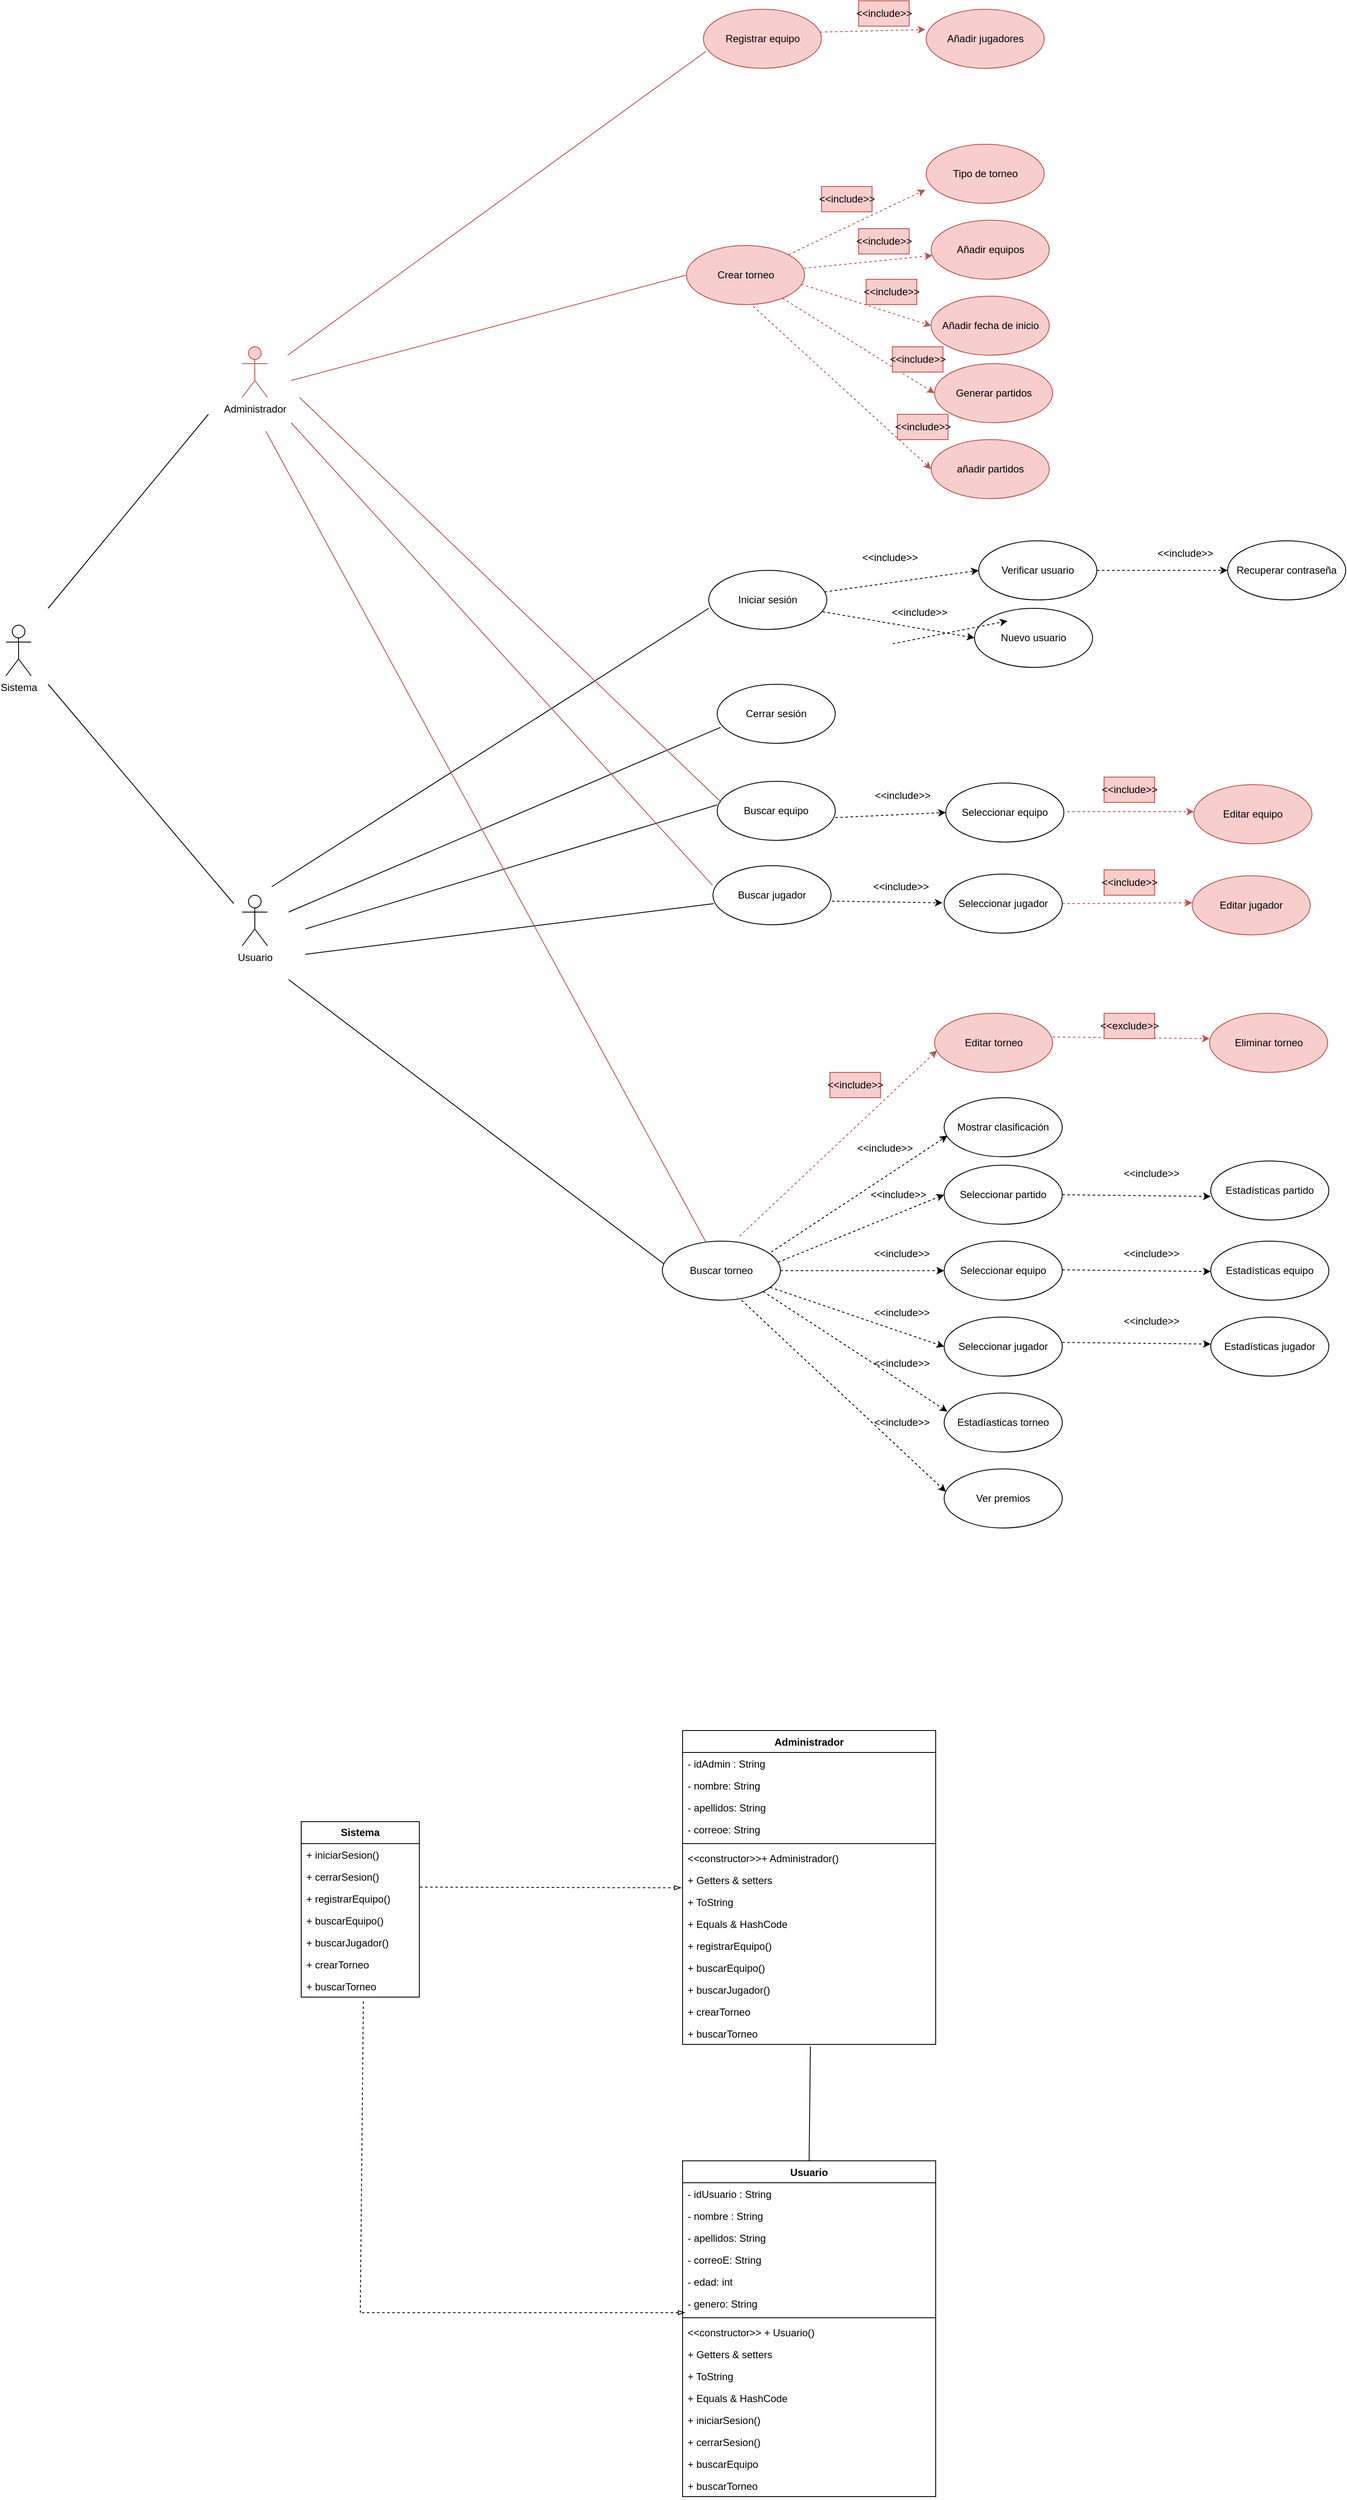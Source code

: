 <mxfile version="24.7.17">
  <diagram name="Page-1" id="c4acf3e9-155e-7222-9cf6-157b1a14988f">
    <mxGraphModel dx="5577" dy="2760" grid="1" gridSize="10" guides="1" tooltips="1" connect="1" arrows="1" fold="1" page="1" pageScale="1" pageWidth="850" pageHeight="1100" background="none" math="0" shadow="0">
      <root>
        <mxCell id="0" />
        <mxCell id="1" parent="0" />
        <mxCell id="39ZywAYGFi1s37GMVEoQ-1" value="Administrador" style="shape=umlActor;verticalLabelPosition=bottom;verticalAlign=top;html=1;fillColor=#f8cecc;strokeColor=#b85450;" vertex="1" parent="1">
          <mxGeometry x="-510" y="590" width="30" height="60" as="geometry" />
        </mxCell>
        <mxCell id="39ZywAYGFi1s37GMVEoQ-2" value="Usuario" style="shape=umlActor;verticalLabelPosition=bottom;verticalAlign=top;html=1;" vertex="1" parent="1">
          <mxGeometry x="-510" y="1240" width="30" height="60" as="geometry" />
        </mxCell>
        <mxCell id="39ZywAYGFi1s37GMVEoQ-23" value="Registrar equipo" style="ellipse;whiteSpace=wrap;html=1;fillColor=#f8cecc;strokeColor=#b85450;" vertex="1" parent="1">
          <mxGeometry x="36.63" y="190" width="140" height="70" as="geometry" />
        </mxCell>
        <mxCell id="39ZywAYGFi1s37GMVEoQ-24" value="Añadir jugadores" style="ellipse;whiteSpace=wrap;html=1;fillColor=#f8cecc;strokeColor=#b85450;" vertex="1" parent="1">
          <mxGeometry x="300.65" y="190" width="140" height="70" as="geometry" />
        </mxCell>
        <mxCell id="39ZywAYGFi1s37GMVEoQ-25" value="" style="endArrow=classic;dashed=1;html=1;rounded=0;endFill=1;exitX=0.986;exitY=0.386;exitDx=0;exitDy=0;exitPerimeter=0;entryX=-0.007;entryY=0.343;entryDx=0;entryDy=0;entryPerimeter=0;fillColor=#f8cecc;strokeColor=#b85450;" edge="1" parent="1" source="39ZywAYGFi1s37GMVEoQ-23" target="39ZywAYGFi1s37GMVEoQ-24">
          <mxGeometry width="50" height="50" relative="1" as="geometry">
            <mxPoint x="211.63" y="213.03" as="sourcePoint" />
            <mxPoint x="310.65" y="190" as="targetPoint" />
          </mxGeometry>
        </mxCell>
        <mxCell id="39ZywAYGFi1s37GMVEoQ-26" value="&amp;lt;&amp;lt;include&amp;gt;&amp;gt;" style="text;html=1;align=center;verticalAlign=middle;whiteSpace=wrap;rounded=0;fillColor=#f8cecc;strokeColor=#b85450;" vertex="1" parent="1">
          <mxGeometry x="220.65" y="180" width="60" height="30" as="geometry" />
        </mxCell>
        <mxCell id="39ZywAYGFi1s37GMVEoQ-29" value="Editar equipo" style="ellipse;whiteSpace=wrap;html=1;fillColor=#f8cecc;strokeColor=#b85450;" vertex="1" parent="1">
          <mxGeometry x="618" y="1109" width="140" height="70" as="geometry" />
        </mxCell>
        <mxCell id="39ZywAYGFi1s37GMVEoQ-32" value="" style="endArrow=classic;dashed=1;html=1;rounded=0;endFill=1;entryX=-0.007;entryY=0.343;entryDx=0;entryDy=0;entryPerimeter=0;fillColor=#f8cecc;strokeColor=#b85450;" edge="1" parent="1">
          <mxGeometry width="50" height="50" relative="1" as="geometry">
            <mxPoint x="468" y="1141" as="sourcePoint" />
            <mxPoint x="618" y="1141" as="targetPoint" />
          </mxGeometry>
        </mxCell>
        <mxCell id="39ZywAYGFi1s37GMVEoQ-33" value="&amp;lt;&amp;lt;include&amp;gt;&amp;gt;" style="text;html=1;align=center;verticalAlign=middle;whiteSpace=wrap;rounded=0;fillColor=#f8cecc;strokeColor=#b85450;" vertex="1" parent="1">
          <mxGeometry x="511.57" y="1100" width="60" height="30" as="geometry" />
        </mxCell>
        <mxCell id="39ZywAYGFi1s37GMVEoQ-34" value="" style="endArrow=none;html=1;rounded=0;entryX=0.021;entryY=0.714;entryDx=0;entryDy=0;entryPerimeter=0;fillColor=#f8cecc;strokeColor=#b85450;" edge="1" parent="1" target="39ZywAYGFi1s37GMVEoQ-23">
          <mxGeometry width="50" height="50" relative="1" as="geometry">
            <mxPoint x="-456.02" y="600" as="sourcePoint" />
            <mxPoint x="113.98" y="227.02" as="targetPoint" />
          </mxGeometry>
        </mxCell>
        <mxCell id="39ZywAYGFi1s37GMVEoQ-39" value="Editar jugador" style="ellipse;whiteSpace=wrap;html=1;fillColor=#f8cecc;strokeColor=#b85450;" vertex="1" parent="1">
          <mxGeometry x="616" y="1217" width="140" height="70" as="geometry" />
        </mxCell>
        <mxCell id="39ZywAYGFi1s37GMVEoQ-42" value="" style="endArrow=classic;dashed=1;html=1;rounded=0;endFill=1;exitX=1;exitY=0.5;exitDx=0;exitDy=0;entryX=-0.007;entryY=0.343;entryDx=0;entryDy=0;entryPerimeter=0;fillColor=#f8cecc;strokeColor=#b85450;" edge="1" parent="1" source="39ZywAYGFi1s37GMVEoQ-134">
          <mxGeometry width="50" height="50" relative="1" as="geometry">
            <mxPoint x="528" y="1248" as="sourcePoint" />
            <mxPoint x="616" y="1249" as="targetPoint" />
          </mxGeometry>
        </mxCell>
        <mxCell id="39ZywAYGFi1s37GMVEoQ-43" value="&amp;lt;&amp;lt;include&amp;gt;&amp;gt;" style="text;html=1;align=center;verticalAlign=middle;whiteSpace=wrap;rounded=0;fillColor=#f8cecc;strokeColor=#b85450;" vertex="1" parent="1">
          <mxGeometry x="511.57" y="1210" width="60" height="30" as="geometry" />
        </mxCell>
        <mxCell id="39ZywAYGFi1s37GMVEoQ-45" value="Crear torneo" style="ellipse;whiteSpace=wrap;html=1;fillColor=#f8cecc;strokeColor=#b85450;" vertex="1" parent="1">
          <mxGeometry x="16.63" y="470" width="140" height="70" as="geometry" />
        </mxCell>
        <mxCell id="39ZywAYGFi1s37GMVEoQ-46" value="Tipo de torneo" style="ellipse;whiteSpace=wrap;html=1;fillColor=#f8cecc;strokeColor=#b85450;" vertex="1" parent="1">
          <mxGeometry x="300.65" y="350" width="140" height="70" as="geometry" />
        </mxCell>
        <mxCell id="39ZywAYGFi1s37GMVEoQ-47" value="Añadir equipos" style="ellipse;whiteSpace=wrap;html=1;fillColor=#f8cecc;strokeColor=#b85450;" vertex="1" parent="1">
          <mxGeometry x="306.63" y="440" width="140" height="70" as="geometry" />
        </mxCell>
        <mxCell id="39ZywAYGFi1s37GMVEoQ-48" value="Añadir fecha de inicio" style="ellipse;whiteSpace=wrap;html=1;fillColor=#f8cecc;strokeColor=#b85450;" vertex="1" parent="1">
          <mxGeometry x="306.63" y="530" width="140" height="70" as="geometry" />
        </mxCell>
        <mxCell id="39ZywAYGFi1s37GMVEoQ-49" value="Generar partidos" style="ellipse;whiteSpace=wrap;html=1;fillColor=#f8cecc;strokeColor=#b85450;" vertex="1" parent="1">
          <mxGeometry x="310.61" y="610" width="140" height="70" as="geometry" />
        </mxCell>
        <mxCell id="39ZywAYGFi1s37GMVEoQ-50" value="añadir partidos" style="ellipse;whiteSpace=wrap;html=1;fillColor=#f8cecc;strokeColor=#b85450;" vertex="1" parent="1">
          <mxGeometry x="306.63" y="700" width="140" height="70" as="geometry" />
        </mxCell>
        <mxCell id="39ZywAYGFi1s37GMVEoQ-51" value="" style="endArrow=classic;dashed=1;html=1;rounded=0;endFill=1;entryX=-0.007;entryY=0.343;entryDx=0;entryDy=0;entryPerimeter=0;fillColor=#f8cecc;strokeColor=#b85450;" edge="1" parent="1" source="39ZywAYGFi1s37GMVEoQ-45">
          <mxGeometry width="50" height="50" relative="1" as="geometry">
            <mxPoint x="211.65" y="403" as="sourcePoint" />
            <mxPoint x="299.65" y="404" as="targetPoint" />
          </mxGeometry>
        </mxCell>
        <mxCell id="39ZywAYGFi1s37GMVEoQ-52" value="&amp;lt;&amp;lt;include&amp;gt;&amp;gt;" style="text;html=1;align=center;verticalAlign=middle;whiteSpace=wrap;rounded=0;fillColor=#f8cecc;strokeColor=#b85450;" vertex="1" parent="1">
          <mxGeometry x="176.63" y="400" width="60" height="30" as="geometry" />
        </mxCell>
        <mxCell id="39ZywAYGFi1s37GMVEoQ-53" value="" style="endArrow=classic;dashed=1;html=1;rounded=0;endFill=1;exitX=0.993;exitY=0.386;exitDx=0;exitDy=0;exitPerimeter=0;fillColor=#f8cecc;strokeColor=#b85450;" edge="1" parent="1" source="39ZywAYGFi1s37GMVEoQ-45" target="39ZywAYGFi1s37GMVEoQ-47">
          <mxGeometry width="50" height="50" relative="1" as="geometry">
            <mxPoint x="211.63" y="503" as="sourcePoint" />
            <mxPoint x="299.63" y="504" as="targetPoint" />
          </mxGeometry>
        </mxCell>
        <mxCell id="39ZywAYGFi1s37GMVEoQ-54" value="&amp;lt;&amp;lt;include&amp;gt;&amp;gt;" style="text;html=1;align=center;verticalAlign=middle;whiteSpace=wrap;rounded=0;fillColor=#f8cecc;strokeColor=#b85450;" vertex="1" parent="1">
          <mxGeometry x="220.63" y="450" width="60" height="30" as="geometry" />
        </mxCell>
        <mxCell id="39ZywAYGFi1s37GMVEoQ-55" value="" style="endArrow=classic;dashed=1;html=1;rounded=0;endFill=1;exitX=0.971;exitY=0.657;exitDx=0;exitDy=0;exitPerimeter=0;entryX=0;entryY=0.5;entryDx=0;entryDy=0;fillColor=#f8cecc;strokeColor=#b85450;" edge="1" parent="1" source="39ZywAYGFi1s37GMVEoQ-45" target="39ZywAYGFi1s37GMVEoQ-48">
          <mxGeometry width="50" height="50" relative="1" as="geometry">
            <mxPoint x="211.63" y="583" as="sourcePoint" />
            <mxPoint x="299.63" y="584" as="targetPoint" />
          </mxGeometry>
        </mxCell>
        <mxCell id="39ZywAYGFi1s37GMVEoQ-56" value="&amp;lt;&amp;lt;include&amp;gt;&amp;gt;" style="text;html=1;align=center;verticalAlign=middle;whiteSpace=wrap;rounded=0;fillColor=#f8cecc;strokeColor=#b85450;" vertex="1" parent="1">
          <mxGeometry x="229.63" y="510" width="60" height="30" as="geometry" />
        </mxCell>
        <mxCell id="39ZywAYGFi1s37GMVEoQ-57" value="" style="endArrow=classic;dashed=1;html=1;rounded=0;endFill=1;entryX=0;entryY=0.5;entryDx=0;entryDy=0;fillColor=#f8cecc;strokeColor=#b85450;" edge="1" parent="1" source="39ZywAYGFi1s37GMVEoQ-45" target="39ZywAYGFi1s37GMVEoQ-49">
          <mxGeometry width="50" height="50" relative="1" as="geometry">
            <mxPoint x="211.63" y="673" as="sourcePoint" />
            <mxPoint x="299.63" y="674" as="targetPoint" />
          </mxGeometry>
        </mxCell>
        <mxCell id="39ZywAYGFi1s37GMVEoQ-58" value="&amp;lt;&amp;lt;include&amp;gt;&amp;gt;" style="text;html=1;align=center;verticalAlign=middle;whiteSpace=wrap;rounded=0;fillColor=#f8cecc;strokeColor=#b85450;" vertex="1" parent="1">
          <mxGeometry x="260.65" y="590" width="60" height="30" as="geometry" />
        </mxCell>
        <mxCell id="39ZywAYGFi1s37GMVEoQ-59" value="" style="endArrow=classic;dashed=1;html=1;rounded=0;endFill=1;exitX=0.564;exitY=1.029;exitDx=0;exitDy=0;exitPerimeter=0;entryX=0;entryY=0.5;entryDx=0;entryDy=0;fillColor=#f8cecc;strokeColor=#b85450;" edge="1" parent="1" source="39ZywAYGFi1s37GMVEoQ-45" target="39ZywAYGFi1s37GMVEoQ-50">
          <mxGeometry width="50" height="50" relative="1" as="geometry">
            <mxPoint x="207.63" y="763" as="sourcePoint" />
            <mxPoint x="295.63" y="764" as="targetPoint" />
          </mxGeometry>
        </mxCell>
        <mxCell id="39ZywAYGFi1s37GMVEoQ-60" value="&amp;lt;&amp;lt;include&amp;gt;&amp;gt;" style="text;html=1;align=center;verticalAlign=middle;whiteSpace=wrap;rounded=0;fillColor=#f8cecc;strokeColor=#b85450;" vertex="1" parent="1">
          <mxGeometry x="266.63" y="670" width="60" height="30" as="geometry" />
        </mxCell>
        <mxCell id="39ZywAYGFi1s37GMVEoQ-62" value="" style="endArrow=none;html=1;rounded=0;entryX=0;entryY=0.5;entryDx=0;entryDy=0;fillColor=#f8cecc;strokeColor=#b85450;" edge="1" parent="1" target="39ZywAYGFi1s37GMVEoQ-45">
          <mxGeometry width="50" height="50" relative="1" as="geometry">
            <mxPoint x="-452" y="630" as="sourcePoint" />
            <mxPoint x="221.63" y="257" as="targetPoint" />
          </mxGeometry>
        </mxCell>
        <mxCell id="39ZywAYGFi1s37GMVEoQ-64" value="Editar torneo" style="ellipse;whiteSpace=wrap;html=1;fillColor=#f8cecc;strokeColor=#b85450;" vertex="1" parent="1">
          <mxGeometry x="310.61" y="1380" width="140" height="70" as="geometry" />
        </mxCell>
        <mxCell id="39ZywAYGFi1s37GMVEoQ-69" value="" style="endArrow=classic;dashed=1;html=1;rounded=0;endFill=1;entryX=0.021;entryY=0.629;entryDx=0;entryDy=0;entryPerimeter=0;fillColor=#f8cecc;strokeColor=#b85450;" edge="1" parent="1" target="39ZywAYGFi1s37GMVEoQ-64">
          <mxGeometry width="50" height="50" relative="1" as="geometry">
            <mxPoint x="79.403" y="1644.084" as="sourcePoint" />
            <mxPoint x="270.59" y="1394" as="targetPoint" />
          </mxGeometry>
        </mxCell>
        <mxCell id="39ZywAYGFi1s37GMVEoQ-70" value="&amp;lt;&amp;lt;include&amp;gt;&amp;gt;" style="text;html=1;align=center;verticalAlign=middle;whiteSpace=wrap;rounded=0;fillColor=#f8cecc;strokeColor=#b85450;" vertex="1" parent="1">
          <mxGeometry x="186.59" y="1450" width="60" height="30" as="geometry" />
        </mxCell>
        <mxCell id="39ZywAYGFi1s37GMVEoQ-87" value="Eliminar torneo" style="ellipse;whiteSpace=wrap;html=1;fillColor=#f8cecc;strokeColor=#b85450;" vertex="1" parent="1">
          <mxGeometry x="636.59" y="1380" width="140" height="70" as="geometry" />
        </mxCell>
        <mxCell id="39ZywAYGFi1s37GMVEoQ-88" value="" style="endArrow=classic;dashed=1;html=1;rounded=0;endFill=1;entryX=0.021;entryY=0.629;entryDx=0;entryDy=0;entryPerimeter=0;exitX=1;exitY=0.4;exitDx=0;exitDy=0;exitPerimeter=0;fillColor=#f8cecc;strokeColor=#b85450;" edge="1" parent="1" source="39ZywAYGFi1s37GMVEoQ-64">
          <mxGeometry width="50" height="50" relative="1" as="geometry">
            <mxPoint x="402.63" y="1629.97" as="sourcePoint" />
            <mxPoint x="636.63" y="1409.97" as="targetPoint" />
          </mxGeometry>
        </mxCell>
        <mxCell id="39ZywAYGFi1s37GMVEoQ-89" value="&amp;lt;&amp;lt;exclude&amp;gt;&amp;gt;" style="text;html=1;align=center;verticalAlign=middle;whiteSpace=wrap;rounded=0;fillColor=#f8cecc;strokeColor=#b85450;" vertex="1" parent="1">
          <mxGeometry x="511.57" y="1380" width="60" height="30" as="geometry" />
        </mxCell>
        <mxCell id="39ZywAYGFi1s37GMVEoQ-107" value="Iniciar sesión" style="ellipse;whiteSpace=wrap;html=1;" vertex="1" parent="1">
          <mxGeometry x="43" y="855" width="140" height="70" as="geometry" />
        </mxCell>
        <mxCell id="39ZywAYGFi1s37GMVEoQ-108" value="Cerrar sesión" style="ellipse;whiteSpace=wrap;html=1;" vertex="1" parent="1">
          <mxGeometry x="53" y="990" width="140" height="70" as="geometry" />
        </mxCell>
        <mxCell id="39ZywAYGFi1s37GMVEoQ-109" value="Verificar usuario" style="ellipse;whiteSpace=wrap;html=1;" vertex="1" parent="1">
          <mxGeometry x="363" y="820" width="140" height="70" as="geometry" />
        </mxCell>
        <mxCell id="39ZywAYGFi1s37GMVEoQ-110" value="Recuperar contraseña" style="ellipse;whiteSpace=wrap;html=1;" vertex="1" parent="1">
          <mxGeometry x="658" y="820" width="140" height="70" as="geometry" />
        </mxCell>
        <mxCell id="39ZywAYGFi1s37GMVEoQ-111" value="Nuevo usuario" style="ellipse;whiteSpace=wrap;html=1;" vertex="1" parent="1">
          <mxGeometry x="358" y="900" width="140" height="70" as="geometry" />
        </mxCell>
        <mxCell id="39ZywAYGFi1s37GMVEoQ-112" value="" style="endArrow=none;html=1;rounded=0;entryX=0;entryY=0.643;entryDx=0;entryDy=0;entryPerimeter=0;" edge="1" target="39ZywAYGFi1s37GMVEoQ-107" parent="1">
          <mxGeometry width="50" height="50" relative="1" as="geometry">
            <mxPoint x="-475" y="1230" as="sourcePoint" />
            <mxPoint x="230.94" y="895" as="targetPoint" />
          </mxGeometry>
        </mxCell>
        <mxCell id="39ZywAYGFi1s37GMVEoQ-113" value="" style="endArrow=none;html=1;rounded=0;entryX=0.029;entryY=0.729;entryDx=0;entryDy=0;entryPerimeter=0;" edge="1" target="39ZywAYGFi1s37GMVEoQ-108" parent="1">
          <mxGeometry width="50" height="50" relative="1" as="geometry">
            <mxPoint x="-455" y="1260" as="sourcePoint" />
            <mxPoint x="228" y="1012.02" as="targetPoint" />
          </mxGeometry>
        </mxCell>
        <mxCell id="39ZywAYGFi1s37GMVEoQ-114" value="" style="endArrow=classic;dashed=1;html=1;rounded=0;entryX=0;entryY=0.5;entryDx=0;entryDy=0;endFill=1;" edge="1" source="39ZywAYGFi1s37GMVEoQ-107" target="39ZywAYGFi1s37GMVEoQ-109" parent="1">
          <mxGeometry width="50" height="50" relative="1" as="geometry">
            <mxPoint x="203" y="945" as="sourcePoint" />
            <mxPoint x="253" y="895" as="targetPoint" />
          </mxGeometry>
        </mxCell>
        <mxCell id="39ZywAYGFi1s37GMVEoQ-115" value="" style="endArrow=classic;dashed=1;html=1;rounded=0;entryX=0;entryY=0.5;entryDx=0;entryDy=0;endFill=1;exitX=0.964;exitY=0.7;exitDx=0;exitDy=0;exitPerimeter=0;" edge="1" source="39ZywAYGFi1s37GMVEoQ-107" target="39ZywAYGFi1s37GMVEoQ-111" parent="1">
          <mxGeometry width="50" height="50" relative="1" as="geometry">
            <mxPoint x="167" y="946" as="sourcePoint" />
            <mxPoint x="268" y="915" as="targetPoint" />
          </mxGeometry>
        </mxCell>
        <mxCell id="39ZywAYGFi1s37GMVEoQ-116" value="" style="endArrow=classic;dashed=1;html=1;rounded=0;entryX=0;entryY=0.5;entryDx=0;entryDy=0;endFill=1;exitX=1;exitY=0.5;exitDx=0;exitDy=0;" edge="1" source="39ZywAYGFi1s37GMVEoQ-109" target="39ZywAYGFi1s37GMVEoQ-110" parent="1">
          <mxGeometry width="50" height="50" relative="1" as="geometry">
            <mxPoint x="502" y="860.27" as="sourcePoint" />
            <mxPoint x="603" y="829.27" as="targetPoint" />
          </mxGeometry>
        </mxCell>
        <mxCell id="39ZywAYGFi1s37GMVEoQ-117" value="&amp;lt;&amp;lt;include&amp;gt;&amp;gt;" style="text;html=1;align=center;verticalAlign=middle;whiteSpace=wrap;rounded=0;" vertex="1" parent="1">
          <mxGeometry x="228" y="825" width="60" height="30" as="geometry" />
        </mxCell>
        <mxCell id="39ZywAYGFi1s37GMVEoQ-118" value="&amp;lt;&amp;lt;include&amp;gt;&amp;gt;" style="text;html=1;align=center;verticalAlign=middle;whiteSpace=wrap;rounded=0;" vertex="1" parent="1">
          <mxGeometry x="263" y="890" width="60" height="30" as="geometry" />
        </mxCell>
        <mxCell id="39ZywAYGFi1s37GMVEoQ-119" value="&amp;lt;&amp;lt;include&amp;gt;&amp;gt;" style="text;html=1;align=center;verticalAlign=middle;whiteSpace=wrap;rounded=0;" vertex="1" parent="1">
          <mxGeometry x="578" y="820" width="60" height="30" as="geometry" />
        </mxCell>
        <mxCell id="39ZywAYGFi1s37GMVEoQ-122" value="" style="endArrow=classic;dashed=1;html=1;rounded=0;endFill=1;exitX=0.986;exitY=0.386;exitDx=0;exitDy=0;exitPerimeter=0;entryX=-0.007;entryY=0.343;entryDx=0;entryDy=0;entryPerimeter=0;" edge="1" target="39ZywAYGFi1s37GMVEoQ-121" parent="1">
          <mxGeometry width="50" height="50" relative="1" as="geometry">
            <mxPoint x="261.04" y="942.02" as="sourcePoint" />
            <mxPoint x="397.02" y="915" as="targetPoint" />
          </mxGeometry>
        </mxCell>
        <mxCell id="39ZywAYGFi1s37GMVEoQ-124" value="Buscar equipo" style="ellipse;whiteSpace=wrap;html=1;" vertex="1" parent="1">
          <mxGeometry x="53" y="1105" width="140" height="70" as="geometry" />
        </mxCell>
        <mxCell id="39ZywAYGFi1s37GMVEoQ-125" value="Seleccionar equipo" style="ellipse;whiteSpace=wrap;html=1;" vertex="1" parent="1">
          <mxGeometry x="323.98" y="1107" width="140" height="70" as="geometry" />
        </mxCell>
        <mxCell id="39ZywAYGFi1s37GMVEoQ-127" value="" style="endArrow=classic;dashed=1;html=1;rounded=0;endFill=1;exitX=1.007;exitY=0.329;exitDx=0;exitDy=0;exitPerimeter=0;entryX=0;entryY=0.5;entryDx=0;entryDy=0;" edge="1" target="39ZywAYGFi1s37GMVEoQ-125" parent="1">
          <mxGeometry width="50" height="50" relative="1" as="geometry">
            <mxPoint x="193.02" y="1148" as="sourcePoint" />
            <mxPoint x="281.02" y="1149" as="targetPoint" />
          </mxGeometry>
        </mxCell>
        <mxCell id="39ZywAYGFi1s37GMVEoQ-128" value="&amp;lt;&amp;lt;include&amp;gt;&amp;gt;" style="text;html=1;align=center;verticalAlign=middle;whiteSpace=wrap;rounded=0;" vertex="1" parent="1">
          <mxGeometry x="243" y="1107" width="60" height="30" as="geometry" />
        </mxCell>
        <mxCell id="39ZywAYGFi1s37GMVEoQ-132" value="" style="endArrow=none;html=1;rounded=0;entryX=0;entryY=0.4;entryDx=0;entryDy=0;entryPerimeter=0;" edge="1" target="39ZywAYGFi1s37GMVEoQ-124" parent="1">
          <mxGeometry width="50" height="50" relative="1" as="geometry">
            <mxPoint x="-435" y="1280" as="sourcePoint" />
            <mxPoint x="218" y="1192.02" as="targetPoint" />
          </mxGeometry>
        </mxCell>
        <mxCell id="39ZywAYGFi1s37GMVEoQ-133" value="Buscar jugador" style="ellipse;whiteSpace=wrap;html=1;" vertex="1" parent="1">
          <mxGeometry x="48" y="1205" width="140" height="70" as="geometry" />
        </mxCell>
        <mxCell id="39ZywAYGFi1s37GMVEoQ-134" value="Seleccionar jugador" style="ellipse;whiteSpace=wrap;html=1;" vertex="1" parent="1">
          <mxGeometry x="321.98" y="1215" width="140" height="70" as="geometry" />
        </mxCell>
        <mxCell id="39ZywAYGFi1s37GMVEoQ-136" value="" style="endArrow=classic;dashed=1;html=1;rounded=0;endFill=1;exitX=1.007;exitY=0.6;exitDx=0;exitDy=0;exitPerimeter=0;entryX=-0.007;entryY=0.343;entryDx=0;entryDy=0;entryPerimeter=0;" edge="1" source="39ZywAYGFi1s37GMVEoQ-133" parent="1">
          <mxGeometry width="50" height="50" relative="1" as="geometry">
            <mxPoint x="232" y="1248" as="sourcePoint" />
            <mxPoint x="320" y="1249" as="targetPoint" />
          </mxGeometry>
        </mxCell>
        <mxCell id="39ZywAYGFi1s37GMVEoQ-137" value="&amp;lt;&amp;lt;include&amp;gt;&amp;gt;" style="text;html=1;align=center;verticalAlign=middle;whiteSpace=wrap;rounded=0;" vertex="1" parent="1">
          <mxGeometry x="241" y="1215" width="60" height="30" as="geometry" />
        </mxCell>
        <mxCell id="39ZywAYGFi1s37GMVEoQ-140" value="" style="endArrow=none;html=1;rounded=0;entryX=0.007;entryY=0.643;entryDx=0;entryDy=0;entryPerimeter=0;" edge="1" target="39ZywAYGFi1s37GMVEoQ-133" parent="1">
          <mxGeometry width="50" height="50" relative="1" as="geometry">
            <mxPoint x="-435" y="1310" as="sourcePoint" />
            <mxPoint x="243" y="1184" as="targetPoint" />
          </mxGeometry>
        </mxCell>
        <mxCell id="39ZywAYGFi1s37GMVEoQ-158" value="Buscar torneo" style="ellipse;whiteSpace=wrap;html=1;" vertex="1" parent="1">
          <mxGeometry x="-12" y="1650" width="140" height="70" as="geometry" />
        </mxCell>
        <mxCell id="39ZywAYGFi1s37GMVEoQ-160" value="Mostrar clasificación" style="ellipse;whiteSpace=wrap;html=1;" vertex="1" parent="1">
          <mxGeometry x="322.02" y="1480" width="140" height="70" as="geometry" />
        </mxCell>
        <mxCell id="39ZywAYGFi1s37GMVEoQ-161" value="Seleccionar partido" style="ellipse;whiteSpace=wrap;html=1;" vertex="1" parent="1">
          <mxGeometry x="322.02" y="1560" width="140" height="70" as="geometry" />
        </mxCell>
        <mxCell id="39ZywAYGFi1s37GMVEoQ-162" value="Seleccionar equipo" style="ellipse;whiteSpace=wrap;html=1;" vertex="1" parent="1">
          <mxGeometry x="322.02" y="1650" width="140" height="70" as="geometry" />
        </mxCell>
        <mxCell id="39ZywAYGFi1s37GMVEoQ-163" value="Seleccionar jugador" style="ellipse;whiteSpace=wrap;html=1;" vertex="1" parent="1">
          <mxGeometry x="322.02" y="1740" width="140" height="70" as="geometry" />
        </mxCell>
        <mxCell id="39ZywAYGFi1s37GMVEoQ-166" value="" style="endArrow=classic;dashed=1;html=1;rounded=0;endFill=1;exitX=0.921;exitY=0.186;exitDx=0;exitDy=0;exitPerimeter=0;entryX=0.028;entryY=0.643;entryDx=0;entryDy=0;entryPerimeter=0;" edge="1" source="39ZywAYGFi1s37GMVEoQ-158" target="39ZywAYGFi1s37GMVEoQ-160" parent="1">
          <mxGeometry width="50" height="50" relative="1" as="geometry">
            <mxPoint x="193.98" y="1503" as="sourcePoint" />
            <mxPoint x="281.98" y="1504" as="targetPoint" />
          </mxGeometry>
        </mxCell>
        <mxCell id="39ZywAYGFi1s37GMVEoQ-167" value="&amp;lt;&amp;lt;include&amp;gt;&amp;gt;" style="text;html=1;align=center;verticalAlign=middle;whiteSpace=wrap;rounded=0;" vertex="1" parent="1">
          <mxGeometry x="222" y="1525" width="60" height="30" as="geometry" />
        </mxCell>
        <mxCell id="39ZywAYGFi1s37GMVEoQ-168" value="" style="endArrow=classic;dashed=1;html=1;rounded=0;endFill=1;exitX=0.979;exitY=0.357;exitDx=0;exitDy=0;exitPerimeter=0;entryX=0;entryY=0.5;entryDx=0;entryDy=0;" edge="1" source="39ZywAYGFi1s37GMVEoQ-158" target="39ZywAYGFi1s37GMVEoQ-161" parent="1">
          <mxGeometry width="50" height="50" relative="1" as="geometry">
            <mxPoint x="193.98" y="1583" as="sourcePoint" />
            <mxPoint x="281.98" y="1584" as="targetPoint" />
          </mxGeometry>
        </mxCell>
        <mxCell id="39ZywAYGFi1s37GMVEoQ-169" value="&amp;lt;&amp;lt;include&amp;gt;&amp;gt;" style="text;html=1;align=center;verticalAlign=middle;whiteSpace=wrap;rounded=0;" vertex="1" parent="1">
          <mxGeometry x="238" y="1580" width="60" height="30" as="geometry" />
        </mxCell>
        <mxCell id="39ZywAYGFi1s37GMVEoQ-170" value="" style="endArrow=classic;dashed=1;html=1;rounded=0;endFill=1;entryX=0;entryY=0.5;entryDx=0;entryDy=0;" edge="1" source="39ZywAYGFi1s37GMVEoQ-158" target="39ZywAYGFi1s37GMVEoQ-162" parent="1">
          <mxGeometry width="50" height="50" relative="1" as="geometry">
            <mxPoint x="193.98" y="1673" as="sourcePoint" />
            <mxPoint x="281.98" y="1674" as="targetPoint" />
          </mxGeometry>
        </mxCell>
        <mxCell id="39ZywAYGFi1s37GMVEoQ-171" value="&amp;lt;&amp;lt;include&amp;gt;&amp;gt;" style="text;html=1;align=center;verticalAlign=middle;whiteSpace=wrap;rounded=0;" vertex="1" parent="1">
          <mxGeometry x="242.02" y="1650" width="60" height="30" as="geometry" />
        </mxCell>
        <mxCell id="39ZywAYGFi1s37GMVEoQ-172" value="" style="endArrow=classic;dashed=1;html=1;rounded=0;endFill=1;entryX=0;entryY=0.5;entryDx=0;entryDy=0;" edge="1" source="39ZywAYGFi1s37GMVEoQ-158" target="39ZywAYGFi1s37GMVEoQ-163" parent="1">
          <mxGeometry width="50" height="50" relative="1" as="geometry">
            <mxPoint x="189.98" y="1763" as="sourcePoint" />
            <mxPoint x="277.98" y="1764" as="targetPoint" />
          </mxGeometry>
        </mxCell>
        <mxCell id="39ZywAYGFi1s37GMVEoQ-173" value="&amp;lt;&amp;lt;include&amp;gt;&amp;gt;" style="text;html=1;align=center;verticalAlign=middle;whiteSpace=wrap;rounded=0;" vertex="1" parent="1">
          <mxGeometry x="242.02" y="1720" width="60" height="30" as="geometry" />
        </mxCell>
        <mxCell id="39ZywAYGFi1s37GMVEoQ-174" value="" style="endArrow=none;html=1;rounded=0;entryX=0.014;entryY=0.386;entryDx=0;entryDy=0;entryPerimeter=0;" edge="1" target="39ZywAYGFi1s37GMVEoQ-158" parent="1">
          <mxGeometry width="50" height="50" relative="1" as="geometry">
            <mxPoint x="-455" y="1340" as="sourcePoint" />
            <mxPoint x="68.06" y="1710" as="targetPoint" />
          </mxGeometry>
        </mxCell>
        <mxCell id="39ZywAYGFi1s37GMVEoQ-175" value="Estadíasticas torneo" style="ellipse;whiteSpace=wrap;html=1;" vertex="1" parent="1">
          <mxGeometry x="322.02" y="1830" width="140" height="70" as="geometry" />
        </mxCell>
        <mxCell id="39ZywAYGFi1s37GMVEoQ-176" value="Ver premios" style="ellipse;whiteSpace=wrap;html=1;" vertex="1" parent="1">
          <mxGeometry x="322.02" y="1920" width="140" height="70" as="geometry" />
        </mxCell>
        <mxCell id="39ZywAYGFi1s37GMVEoQ-177" value="" style="endArrow=classic;dashed=1;html=1;rounded=0;endFill=1;entryX=0.028;entryY=0.314;entryDx=0;entryDy=0;entryPerimeter=0;exitX=1;exitY=1;exitDx=0;exitDy=0;" edge="1" source="39ZywAYGFi1s37GMVEoQ-158" target="39ZywAYGFi1s37GMVEoQ-175" parent="1">
          <mxGeometry width="50" height="50" relative="1" as="geometry">
            <mxPoint x="101.98" y="1740.28" as="sourcePoint" />
            <mxPoint x="307.98" y="1810.28" as="targetPoint" />
          </mxGeometry>
        </mxCell>
        <mxCell id="39ZywAYGFi1s37GMVEoQ-178" value="" style="endArrow=classic;dashed=1;html=1;rounded=0;endFill=1;entryX=0.014;entryY=0.386;entryDx=0;entryDy=0;exitX=0.671;exitY=1;exitDx=0;exitDy=0;exitPerimeter=0;entryPerimeter=0;" edge="1" source="39ZywAYGFi1s37GMVEoQ-158" target="39ZywAYGFi1s37GMVEoQ-176" parent="1">
          <mxGeometry width="50" height="50" relative="1" as="geometry">
            <mxPoint x="76" y="1790" as="sourcePoint" />
            <mxPoint x="282" y="1860" as="targetPoint" />
          </mxGeometry>
        </mxCell>
        <mxCell id="39ZywAYGFi1s37GMVEoQ-179" value="&amp;lt;&amp;lt;include&amp;gt;&amp;gt;" style="text;html=1;align=center;verticalAlign=middle;whiteSpace=wrap;rounded=0;" vertex="1" parent="1">
          <mxGeometry x="242.02" y="1780" width="60" height="30" as="geometry" />
        </mxCell>
        <mxCell id="39ZywAYGFi1s37GMVEoQ-180" value="&amp;lt;&amp;lt;include&amp;gt;&amp;gt;" style="text;html=1;align=center;verticalAlign=middle;whiteSpace=wrap;rounded=0;" vertex="1" parent="1">
          <mxGeometry x="242.02" y="1850" width="60" height="30" as="geometry" />
        </mxCell>
        <mxCell id="39ZywAYGFi1s37GMVEoQ-184" value="Estadísticas partido" style="ellipse;whiteSpace=wrap;html=1;" vertex="1" parent="1">
          <mxGeometry x="638" y="1555" width="140" height="70" as="geometry" />
        </mxCell>
        <mxCell id="39ZywAYGFi1s37GMVEoQ-185" value="Estadísticas equipo" style="ellipse;whiteSpace=wrap;html=1;" vertex="1" parent="1">
          <mxGeometry x="638" y="1650" width="140" height="70" as="geometry" />
        </mxCell>
        <mxCell id="39ZywAYGFi1s37GMVEoQ-186" value="Estadísticas jugador" style="ellipse;whiteSpace=wrap;html=1;" vertex="1" parent="1">
          <mxGeometry x="638" y="1740" width="140" height="70" as="geometry" />
        </mxCell>
        <mxCell id="39ZywAYGFi1s37GMVEoQ-187" value="" style="endArrow=classic;dashed=1;html=1;rounded=0;endFill=1;entryX=0;entryY=0.6;entryDx=0;entryDy=0;exitX=1;exitY=0.5;exitDx=0;exitDy=0;entryPerimeter=0;" edge="1" source="39ZywAYGFi1s37GMVEoQ-161" target="39ZywAYGFi1s37GMVEoQ-184" parent="1">
          <mxGeometry width="50" height="50" relative="1" as="geometry">
            <mxPoint x="453" y="1595" as="sourcePoint" />
            <mxPoint x="647" y="1595" as="targetPoint" />
          </mxGeometry>
        </mxCell>
        <mxCell id="39ZywAYGFi1s37GMVEoQ-188" value="&amp;lt;&amp;lt;include&amp;gt;&amp;gt;" style="text;html=1;align=center;verticalAlign=middle;whiteSpace=wrap;rounded=0;" vertex="1" parent="1">
          <mxGeometry x="538" y="1555" width="60" height="30" as="geometry" />
        </mxCell>
        <mxCell id="39ZywAYGFi1s37GMVEoQ-189" value="" style="endArrow=classic;dashed=1;html=1;rounded=0;endFill=1;entryX=0;entryY=0.6;entryDx=0;entryDy=0;exitX=1;exitY=0.5;exitDx=0;exitDy=0;entryPerimeter=0;" edge="1" parent="1">
          <mxGeometry width="50" height="50" relative="1" as="geometry">
            <mxPoint x="462" y="1770" as="sourcePoint" />
            <mxPoint x="638" y="1772" as="targetPoint" />
          </mxGeometry>
        </mxCell>
        <mxCell id="39ZywAYGFi1s37GMVEoQ-190" value="&amp;lt;&amp;lt;include&amp;gt;&amp;gt;" style="text;html=1;align=center;verticalAlign=middle;whiteSpace=wrap;rounded=0;" vertex="1" parent="1">
          <mxGeometry x="538" y="1730" width="60" height="30" as="geometry" />
        </mxCell>
        <mxCell id="39ZywAYGFi1s37GMVEoQ-191" value="" style="endArrow=classic;dashed=1;html=1;rounded=0;endFill=1;entryX=0;entryY=0.6;entryDx=0;entryDy=0;exitX=1;exitY=0.5;exitDx=0;exitDy=0;entryPerimeter=0;" edge="1" parent="1">
          <mxGeometry width="50" height="50" relative="1" as="geometry">
            <mxPoint x="462" y="1684" as="sourcePoint" />
            <mxPoint x="638" y="1686" as="targetPoint" />
          </mxGeometry>
        </mxCell>
        <mxCell id="39ZywAYGFi1s37GMVEoQ-192" value="&amp;lt;&amp;lt;include&amp;gt;&amp;gt;" style="text;html=1;align=center;verticalAlign=middle;whiteSpace=wrap;rounded=0;" vertex="1" parent="1">
          <mxGeometry x="538" y="1650" width="60" height="30" as="geometry" />
        </mxCell>
        <mxCell id="39ZywAYGFi1s37GMVEoQ-193" value="" style="endArrow=none;html=1;rounded=0;fillColor=#f8cecc;strokeColor=#b85450;" edge="1" parent="1">
          <mxGeometry width="50" height="50" relative="1" as="geometry">
            <mxPoint x="-442" y="650" as="sourcePoint" />
            <mxPoint x="58" y="1130" as="targetPoint" />
          </mxGeometry>
        </mxCell>
        <mxCell id="39ZywAYGFi1s37GMVEoQ-194" value="" style="endArrow=none;html=1;rounded=0;fillColor=#f8cecc;strokeColor=#b85450;" edge="1" parent="1" target="39ZywAYGFi1s37GMVEoQ-158">
          <mxGeometry width="50" height="50" relative="1" as="geometry">
            <mxPoint x="-482" y="690" as="sourcePoint" />
            <mxPoint x="16.63" y="765" as="targetPoint" />
          </mxGeometry>
        </mxCell>
        <mxCell id="39ZywAYGFi1s37GMVEoQ-197" value="" style="endArrow=none;html=1;rounded=0;entryX=-0.004;entryY=0.331;entryDx=0;entryDy=0;fillColor=#f8cecc;strokeColor=#b85450;entryPerimeter=0;" edge="1" parent="1" target="39ZywAYGFi1s37GMVEoQ-133">
          <mxGeometry width="50" height="50" relative="1" as="geometry">
            <mxPoint x="-452" y="680" as="sourcePoint" />
            <mxPoint x="-3" y="710" as="targetPoint" />
          </mxGeometry>
        </mxCell>
        <mxCell id="39ZywAYGFi1s37GMVEoQ-199" value="Sistema" style="shape=umlActor;verticalLabelPosition=bottom;verticalAlign=top;html=1;" vertex="1" parent="1">
          <mxGeometry x="-790" y="920" width="30" height="60" as="geometry" />
        </mxCell>
        <mxCell id="39ZywAYGFi1s37GMVEoQ-201" value="" style="endArrow=none;html=1;rounded=0;" edge="1" parent="1">
          <mxGeometry width="50" height="50" relative="1" as="geometry">
            <mxPoint x="-740" y="900" as="sourcePoint" />
            <mxPoint x="-550" y="670" as="targetPoint" />
          </mxGeometry>
        </mxCell>
        <mxCell id="39ZywAYGFi1s37GMVEoQ-202" value="" style="endArrow=none;html=1;rounded=0;" edge="1" parent="1">
          <mxGeometry width="50" height="50" relative="1" as="geometry">
            <mxPoint x="-740" y="990" as="sourcePoint" />
            <mxPoint x="-520" y="1250" as="targetPoint" />
          </mxGeometry>
        </mxCell>
        <mxCell id="39ZywAYGFi1s37GMVEoQ-219" value="Usuario" style="swimlane;fontStyle=1;align=center;verticalAlign=top;childLayout=stackLayout;horizontal=1;startSize=26;horizontalStack=0;resizeParent=1;resizeParentMax=0;resizeLast=0;collapsible=1;marginBottom=0;whiteSpace=wrap;html=1;" vertex="1" parent="1">
          <mxGeometry x="12" y="2740" width="300" height="398" as="geometry" />
        </mxCell>
        <mxCell id="39ZywAYGFi1s37GMVEoQ-262" value="- idUsuario : String" style="text;strokeColor=none;fillColor=none;align=left;verticalAlign=top;spacingLeft=4;spacingRight=4;overflow=hidden;rotatable=0;points=[[0,0.5],[1,0.5]];portConstraint=eastwest;whiteSpace=wrap;html=1;" vertex="1" parent="39ZywAYGFi1s37GMVEoQ-219">
          <mxGeometry y="26" width="300" height="26" as="geometry" />
        </mxCell>
        <mxCell id="39ZywAYGFi1s37GMVEoQ-220" value="- nombre : String" style="text;strokeColor=none;fillColor=none;align=left;verticalAlign=top;spacingLeft=4;spacingRight=4;overflow=hidden;rotatable=0;points=[[0,0.5],[1,0.5]];portConstraint=eastwest;whiteSpace=wrap;html=1;" vertex="1" parent="39ZywAYGFi1s37GMVEoQ-219">
          <mxGeometry y="52" width="300" height="26" as="geometry" />
        </mxCell>
        <mxCell id="39ZywAYGFi1s37GMVEoQ-227" value="- apellidos: String" style="text;strokeColor=none;fillColor=none;align=left;verticalAlign=top;spacingLeft=4;spacingRight=4;overflow=hidden;rotatable=0;points=[[0,0.5],[1,0.5]];portConstraint=eastwest;whiteSpace=wrap;html=1;" vertex="1" parent="39ZywAYGFi1s37GMVEoQ-219">
          <mxGeometry y="78" width="300" height="26" as="geometry" />
        </mxCell>
        <mxCell id="39ZywAYGFi1s37GMVEoQ-226" value="- correoE: String" style="text;strokeColor=none;fillColor=none;align=left;verticalAlign=top;spacingLeft=4;spacingRight=4;overflow=hidden;rotatable=0;points=[[0,0.5],[1,0.5]];portConstraint=eastwest;whiteSpace=wrap;html=1;" vertex="1" parent="39ZywAYGFi1s37GMVEoQ-219">
          <mxGeometry y="104" width="300" height="26" as="geometry" />
        </mxCell>
        <mxCell id="39ZywAYGFi1s37GMVEoQ-225" value="- edad: int" style="text;strokeColor=none;fillColor=none;align=left;verticalAlign=top;spacingLeft=4;spacingRight=4;overflow=hidden;rotatable=0;points=[[0,0.5],[1,0.5]];portConstraint=eastwest;whiteSpace=wrap;html=1;" vertex="1" parent="39ZywAYGFi1s37GMVEoQ-219">
          <mxGeometry y="130" width="300" height="26" as="geometry" />
        </mxCell>
        <mxCell id="39ZywAYGFi1s37GMVEoQ-224" value="- genero: String" style="text;strokeColor=none;fillColor=none;align=left;verticalAlign=top;spacingLeft=4;spacingRight=4;overflow=hidden;rotatable=0;points=[[0,0.5],[1,0.5]];portConstraint=eastwest;whiteSpace=wrap;html=1;" vertex="1" parent="39ZywAYGFi1s37GMVEoQ-219">
          <mxGeometry y="156" width="300" height="26" as="geometry" />
        </mxCell>
        <mxCell id="39ZywAYGFi1s37GMVEoQ-221" value="" style="line;strokeWidth=1;fillColor=none;align=left;verticalAlign=middle;spacingTop=-1;spacingLeft=3;spacingRight=3;rotatable=0;labelPosition=right;points=[];portConstraint=eastwest;strokeColor=inherit;" vertex="1" parent="39ZywAYGFi1s37GMVEoQ-219">
          <mxGeometry y="182" width="300" height="8" as="geometry" />
        </mxCell>
        <mxCell id="39ZywAYGFi1s37GMVEoQ-222" value="&amp;lt;&amp;lt;constructor&amp;gt;&amp;gt; + Usuario()" style="text;strokeColor=none;fillColor=none;align=left;verticalAlign=top;spacingLeft=4;spacingRight=4;overflow=hidden;rotatable=0;points=[[0,0.5],[1,0.5]];portConstraint=eastwest;whiteSpace=wrap;html=1;" vertex="1" parent="39ZywAYGFi1s37GMVEoQ-219">
          <mxGeometry y="190" width="300" height="26" as="geometry" />
        </mxCell>
        <mxCell id="39ZywAYGFi1s37GMVEoQ-237" value="+ Getters &amp;amp; setters" style="text;strokeColor=none;fillColor=none;align=left;verticalAlign=top;spacingLeft=4;spacingRight=4;overflow=hidden;rotatable=0;points=[[0,0.5],[1,0.5]];portConstraint=eastwest;whiteSpace=wrap;html=1;" vertex="1" parent="39ZywAYGFi1s37GMVEoQ-219">
          <mxGeometry y="216" width="300" height="26" as="geometry" />
        </mxCell>
        <mxCell id="39ZywAYGFi1s37GMVEoQ-240" value="+ ToString" style="text;strokeColor=none;fillColor=none;align=left;verticalAlign=top;spacingLeft=4;spacingRight=4;overflow=hidden;rotatable=0;points=[[0,0.5],[1,0.5]];portConstraint=eastwest;whiteSpace=wrap;html=1;" vertex="1" parent="39ZywAYGFi1s37GMVEoQ-219">
          <mxGeometry y="242" width="300" height="26" as="geometry" />
        </mxCell>
        <mxCell id="39ZywAYGFi1s37GMVEoQ-239" value="+ Equals &amp;amp; HashCode" style="text;strokeColor=none;fillColor=none;align=left;verticalAlign=top;spacingLeft=4;spacingRight=4;overflow=hidden;rotatable=0;points=[[0,0.5],[1,0.5]];portConstraint=eastwest;whiteSpace=wrap;html=1;" vertex="1" parent="39ZywAYGFi1s37GMVEoQ-219">
          <mxGeometry y="268" width="300" height="26" as="geometry" />
        </mxCell>
        <mxCell id="39ZywAYGFi1s37GMVEoQ-242" value="+ iniciarSesion()" style="text;strokeColor=none;fillColor=none;align=left;verticalAlign=top;spacingLeft=4;spacingRight=4;overflow=hidden;rotatable=0;points=[[0,0.5],[1,0.5]];portConstraint=eastwest;whiteSpace=wrap;html=1;" vertex="1" parent="39ZywAYGFi1s37GMVEoQ-219">
          <mxGeometry y="294" width="300" height="26" as="geometry" />
        </mxCell>
        <mxCell id="39ZywAYGFi1s37GMVEoQ-243" value="+ cerrarSesion()" style="text;strokeColor=none;fillColor=none;align=left;verticalAlign=top;spacingLeft=4;spacingRight=4;overflow=hidden;rotatable=0;points=[[0,0.5],[1,0.5]];portConstraint=eastwest;whiteSpace=wrap;html=1;" vertex="1" parent="39ZywAYGFi1s37GMVEoQ-219">
          <mxGeometry y="320" width="300" height="26" as="geometry" />
        </mxCell>
        <mxCell id="39ZywAYGFi1s37GMVEoQ-245" value="+ buscarEquipo" style="text;strokeColor=none;fillColor=none;align=left;verticalAlign=top;spacingLeft=4;spacingRight=4;overflow=hidden;rotatable=0;points=[[0,0.5],[1,0.5]];portConstraint=eastwest;whiteSpace=wrap;html=1;" vertex="1" parent="39ZywAYGFi1s37GMVEoQ-219">
          <mxGeometry y="346" width="300" height="26" as="geometry" />
        </mxCell>
        <mxCell id="39ZywAYGFi1s37GMVEoQ-246" value="+ buscarTorneo" style="text;strokeColor=none;fillColor=none;align=left;verticalAlign=top;spacingLeft=4;spacingRight=4;overflow=hidden;rotatable=0;points=[[0,0.5],[1,0.5]];portConstraint=eastwest;whiteSpace=wrap;html=1;" vertex="1" parent="39ZywAYGFi1s37GMVEoQ-219">
          <mxGeometry y="372" width="300" height="26" as="geometry" />
        </mxCell>
        <mxCell id="39ZywAYGFi1s37GMVEoQ-247" value="Administrador" style="swimlane;fontStyle=1;align=center;verticalAlign=top;childLayout=stackLayout;horizontal=1;startSize=26;horizontalStack=0;resizeParent=1;resizeParentMax=0;resizeLast=0;collapsible=1;marginBottom=0;whiteSpace=wrap;html=1;" vertex="1" parent="1">
          <mxGeometry x="12" y="2230" width="300" height="372" as="geometry" />
        </mxCell>
        <mxCell id="39ZywAYGFi1s37GMVEoQ-248" value="- idAdmin : String" style="text;strokeColor=none;fillColor=none;align=left;verticalAlign=top;spacingLeft=4;spacingRight=4;overflow=hidden;rotatable=0;points=[[0,0.5],[1,0.5]];portConstraint=eastwest;whiteSpace=wrap;html=1;" vertex="1" parent="39ZywAYGFi1s37GMVEoQ-247">
          <mxGeometry y="26" width="300" height="26" as="geometry" />
        </mxCell>
        <mxCell id="39ZywAYGFi1s37GMVEoQ-263" value="- nombre: String" style="text;strokeColor=none;fillColor=none;align=left;verticalAlign=top;spacingLeft=4;spacingRight=4;overflow=hidden;rotatable=0;points=[[0,0.5],[1,0.5]];portConstraint=eastwest;whiteSpace=wrap;html=1;" vertex="1" parent="39ZywAYGFi1s37GMVEoQ-247">
          <mxGeometry y="52" width="300" height="26" as="geometry" />
        </mxCell>
        <mxCell id="39ZywAYGFi1s37GMVEoQ-249" value="- apellidos: String" style="text;strokeColor=none;fillColor=none;align=left;verticalAlign=top;spacingLeft=4;spacingRight=4;overflow=hidden;rotatable=0;points=[[0,0.5],[1,0.5]];portConstraint=eastwest;whiteSpace=wrap;html=1;" vertex="1" parent="39ZywAYGFi1s37GMVEoQ-247">
          <mxGeometry y="78" width="300" height="26" as="geometry" />
        </mxCell>
        <mxCell id="39ZywAYGFi1s37GMVEoQ-250" value="- correoe: String" style="text;strokeColor=none;fillColor=none;align=left;verticalAlign=top;spacingLeft=4;spacingRight=4;overflow=hidden;rotatable=0;points=[[0,0.5],[1,0.5]];portConstraint=eastwest;whiteSpace=wrap;html=1;" vertex="1" parent="39ZywAYGFi1s37GMVEoQ-247">
          <mxGeometry y="104" width="300" height="26" as="geometry" />
        </mxCell>
        <mxCell id="39ZywAYGFi1s37GMVEoQ-253" value="" style="line;strokeWidth=1;fillColor=none;align=left;verticalAlign=middle;spacingTop=-1;spacingLeft=3;spacingRight=3;rotatable=0;labelPosition=right;points=[];portConstraint=eastwest;strokeColor=inherit;" vertex="1" parent="39ZywAYGFi1s37GMVEoQ-247">
          <mxGeometry y="130" width="300" height="8" as="geometry" />
        </mxCell>
        <mxCell id="39ZywAYGFi1s37GMVEoQ-254" value="&amp;lt;&amp;lt;constructor&amp;gt;&amp;gt;+ Administrador()" style="text;strokeColor=none;fillColor=none;align=left;verticalAlign=top;spacingLeft=4;spacingRight=4;overflow=hidden;rotatable=0;points=[[0,0.5],[1,0.5]];portConstraint=eastwest;whiteSpace=wrap;html=1;" vertex="1" parent="39ZywAYGFi1s37GMVEoQ-247">
          <mxGeometry y="138" width="300" height="26" as="geometry" />
        </mxCell>
        <mxCell id="39ZywAYGFi1s37GMVEoQ-255" value="+ Getters &amp;amp; setters" style="text;strokeColor=none;fillColor=none;align=left;verticalAlign=top;spacingLeft=4;spacingRight=4;overflow=hidden;rotatable=0;points=[[0,0.5],[1,0.5]];portConstraint=eastwest;whiteSpace=wrap;html=1;" vertex="1" parent="39ZywAYGFi1s37GMVEoQ-247">
          <mxGeometry y="164" width="300" height="26" as="geometry" />
        </mxCell>
        <mxCell id="39ZywAYGFi1s37GMVEoQ-256" value="+ ToString" style="text;strokeColor=none;fillColor=none;align=left;verticalAlign=top;spacingLeft=4;spacingRight=4;overflow=hidden;rotatable=0;points=[[0,0.5],[1,0.5]];portConstraint=eastwest;whiteSpace=wrap;html=1;" vertex="1" parent="39ZywAYGFi1s37GMVEoQ-247">
          <mxGeometry y="190" width="300" height="26" as="geometry" />
        </mxCell>
        <mxCell id="39ZywAYGFi1s37GMVEoQ-257" value="+ Equals &amp;amp; HashCode" style="text;strokeColor=none;fillColor=none;align=left;verticalAlign=top;spacingLeft=4;spacingRight=4;overflow=hidden;rotatable=0;points=[[0,0.5],[1,0.5]];portConstraint=eastwest;whiteSpace=wrap;html=1;" vertex="1" parent="39ZywAYGFi1s37GMVEoQ-247">
          <mxGeometry y="216" width="300" height="26" as="geometry" />
        </mxCell>
        <mxCell id="39ZywAYGFi1s37GMVEoQ-258" value="+ registrarEquipo()" style="text;strokeColor=none;fillColor=none;align=left;verticalAlign=top;spacingLeft=4;spacingRight=4;overflow=hidden;rotatable=0;points=[[0,0.5],[1,0.5]];portConstraint=eastwest;whiteSpace=wrap;html=1;" vertex="1" parent="39ZywAYGFi1s37GMVEoQ-247">
          <mxGeometry y="242" width="300" height="26" as="geometry" />
        </mxCell>
        <mxCell id="39ZywAYGFi1s37GMVEoQ-259" value="+ buscarEquipo()" style="text;strokeColor=none;fillColor=none;align=left;verticalAlign=top;spacingLeft=4;spacingRight=4;overflow=hidden;rotatable=0;points=[[0,0.5],[1,0.5]];portConstraint=eastwest;whiteSpace=wrap;html=1;" vertex="1" parent="39ZywAYGFi1s37GMVEoQ-247">
          <mxGeometry y="268" width="300" height="26" as="geometry" />
        </mxCell>
        <mxCell id="39ZywAYGFi1s37GMVEoQ-260" value="+ buscarJugador()" style="text;strokeColor=none;fillColor=none;align=left;verticalAlign=top;spacingLeft=4;spacingRight=4;overflow=hidden;rotatable=0;points=[[0,0.5],[1,0.5]];portConstraint=eastwest;whiteSpace=wrap;html=1;" vertex="1" parent="39ZywAYGFi1s37GMVEoQ-247">
          <mxGeometry y="294" width="300" height="26" as="geometry" />
        </mxCell>
        <mxCell id="39ZywAYGFi1s37GMVEoQ-266" value="+ crearTorneo" style="text;strokeColor=none;fillColor=none;align=left;verticalAlign=top;spacingLeft=4;spacingRight=4;overflow=hidden;rotatable=0;points=[[0,0.5],[1,0.5]];portConstraint=eastwest;whiteSpace=wrap;html=1;" vertex="1" parent="39ZywAYGFi1s37GMVEoQ-247">
          <mxGeometry y="320" width="300" height="26" as="geometry" />
        </mxCell>
        <mxCell id="39ZywAYGFi1s37GMVEoQ-265" value="+ buscarTorneo" style="text;strokeColor=none;fillColor=none;align=left;verticalAlign=top;spacingLeft=4;spacingRight=4;overflow=hidden;rotatable=0;points=[[0,0.5],[1,0.5]];portConstraint=eastwest;whiteSpace=wrap;html=1;" vertex="1" parent="39ZywAYGFi1s37GMVEoQ-247">
          <mxGeometry y="346" width="300" height="26" as="geometry" />
        </mxCell>
        <mxCell id="39ZywAYGFi1s37GMVEoQ-267" value="" style="endArrow=none;html=1;rounded=0;entryX=0.505;entryY=1.092;entryDx=0;entryDy=0;entryPerimeter=0;exitX=0.5;exitY=0;exitDx=0;exitDy=0;" edge="1" parent="1" source="39ZywAYGFi1s37GMVEoQ-219" target="39ZywAYGFi1s37GMVEoQ-265">
          <mxGeometry width="50" height="50" relative="1" as="geometry">
            <mxPoint x="-168" y="2520" as="sourcePoint" />
            <mxPoint x="-118" y="2470" as="targetPoint" />
          </mxGeometry>
        </mxCell>
        <mxCell id="39ZywAYGFi1s37GMVEoQ-268" value="&lt;b&gt;Sistema&lt;/b&gt;" style="swimlane;fontStyle=0;childLayout=stackLayout;horizontal=1;startSize=26;fillColor=none;horizontalStack=0;resizeParent=1;resizeParentMax=0;resizeLast=0;collapsible=1;marginBottom=0;whiteSpace=wrap;html=1;" vertex="1" parent="1">
          <mxGeometry x="-440" y="2338" width="140" height="208" as="geometry" />
        </mxCell>
        <mxCell id="39ZywAYGFi1s37GMVEoQ-280" value="+ iniciarSesion()" style="text;strokeColor=none;fillColor=none;align=left;verticalAlign=top;spacingLeft=4;spacingRight=4;overflow=hidden;rotatable=0;points=[[0,0.5],[1,0.5]];portConstraint=eastwest;whiteSpace=wrap;html=1;" vertex="1" parent="39ZywAYGFi1s37GMVEoQ-268">
          <mxGeometry y="26" width="140" height="26" as="geometry" />
        </mxCell>
        <mxCell id="39ZywAYGFi1s37GMVEoQ-279" value="+ cerrarSesion()" style="text;strokeColor=none;fillColor=none;align=left;verticalAlign=top;spacingLeft=4;spacingRight=4;overflow=hidden;rotatable=0;points=[[0,0.5],[1,0.5]];portConstraint=eastwest;whiteSpace=wrap;html=1;" vertex="1" parent="39ZywAYGFi1s37GMVEoQ-268">
          <mxGeometry y="52" width="140" height="26" as="geometry" />
        </mxCell>
        <mxCell id="39ZywAYGFi1s37GMVEoQ-269" value="+ registrarEquipo()" style="text;strokeColor=none;fillColor=none;align=left;verticalAlign=top;spacingLeft=4;spacingRight=4;overflow=hidden;rotatable=0;points=[[0,0.5],[1,0.5]];portConstraint=eastwest;whiteSpace=wrap;html=1;" vertex="1" parent="39ZywAYGFi1s37GMVEoQ-268">
          <mxGeometry y="78" width="140" height="26" as="geometry" />
        </mxCell>
        <mxCell id="39ZywAYGFi1s37GMVEoQ-273" value="+ buscarEquipo()" style="text;strokeColor=none;fillColor=none;align=left;verticalAlign=top;spacingLeft=4;spacingRight=4;overflow=hidden;rotatable=0;points=[[0,0.5],[1,0.5]];portConstraint=eastwest;whiteSpace=wrap;html=1;" vertex="1" parent="39ZywAYGFi1s37GMVEoQ-268">
          <mxGeometry y="104" width="140" height="26" as="geometry" />
        </mxCell>
        <mxCell id="39ZywAYGFi1s37GMVEoQ-274" value="+ buscarJugador()" style="text;strokeColor=none;fillColor=none;align=left;verticalAlign=top;spacingLeft=4;spacingRight=4;overflow=hidden;rotatable=0;points=[[0,0.5],[1,0.5]];portConstraint=eastwest;whiteSpace=wrap;html=1;" vertex="1" parent="39ZywAYGFi1s37GMVEoQ-268">
          <mxGeometry y="130" width="140" height="26" as="geometry" />
        </mxCell>
        <mxCell id="39ZywAYGFi1s37GMVEoQ-275" value="+ crearTorneo" style="text;strokeColor=none;fillColor=none;align=left;verticalAlign=top;spacingLeft=4;spacingRight=4;overflow=hidden;rotatable=0;points=[[0,0.5],[1,0.5]];portConstraint=eastwest;whiteSpace=wrap;html=1;" vertex="1" parent="39ZywAYGFi1s37GMVEoQ-268">
          <mxGeometry y="156" width="140" height="26" as="geometry" />
        </mxCell>
        <mxCell id="39ZywAYGFi1s37GMVEoQ-276" value="+ buscarTorneo" style="text;strokeColor=none;fillColor=none;align=left;verticalAlign=top;spacingLeft=4;spacingRight=4;overflow=hidden;rotatable=0;points=[[0,0.5],[1,0.5]];portConstraint=eastwest;whiteSpace=wrap;html=1;" vertex="1" parent="39ZywAYGFi1s37GMVEoQ-268">
          <mxGeometry y="182" width="140" height="26" as="geometry" />
        </mxCell>
        <mxCell id="39ZywAYGFi1s37GMVEoQ-281" value="" style="endArrow=blockThin;dashed=1;html=1;rounded=0;exitX=1.006;exitY=-0.015;exitDx=0;exitDy=0;exitPerimeter=0;entryX=-0.005;entryY=-0.138;entryDx=0;entryDy=0;entryPerimeter=0;endFill=0;" edge="1" parent="1" source="39ZywAYGFi1s37GMVEoQ-269" target="39ZywAYGFi1s37GMVEoQ-256">
          <mxGeometry width="50" height="50" relative="1" as="geometry">
            <mxPoint x="-168" y="2440" as="sourcePoint" />
            <mxPoint x="-118" y="2390" as="targetPoint" />
          </mxGeometry>
        </mxCell>
        <mxCell id="39ZywAYGFi1s37GMVEoQ-285" value="" style="endArrow=none;dashed=1;html=1;rounded=0;entryX=0.526;entryY=1.179;entryDx=0;entryDy=0;entryPerimeter=0;" edge="1" parent="1" target="39ZywAYGFi1s37GMVEoQ-276">
          <mxGeometry width="50" height="50" relative="1" as="geometry">
            <mxPoint x="-370" y="2920" as="sourcePoint" />
            <mxPoint x="-568" y="2540" as="targetPoint" />
          </mxGeometry>
        </mxCell>
        <mxCell id="39ZywAYGFi1s37GMVEoQ-287" value="" style="endArrow=none;dashed=1;html=1;rounded=0;exitX=0.01;exitY=0.923;exitDx=0;exitDy=0;exitPerimeter=0;startArrow=blockThin;startFill=0;" edge="1" parent="1" source="39ZywAYGFi1s37GMVEoQ-224">
          <mxGeometry width="50" height="50" relative="1" as="geometry">
            <mxPoint x="-618" y="2590" as="sourcePoint" />
            <mxPoint x="-368" y="2920" as="targetPoint" />
          </mxGeometry>
        </mxCell>
      </root>
    </mxGraphModel>
  </diagram>
</mxfile>
